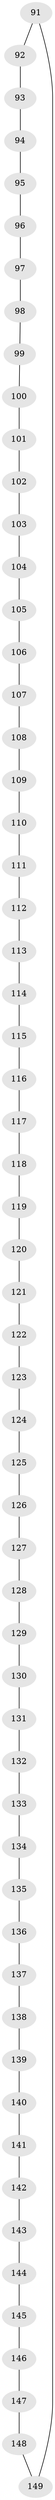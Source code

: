 // original degree distribution, {2: 1.0}
// Generated by graph-tools (version 1.1) at 2025/59/03/04/25 21:59:22]
// undirected, 59 vertices, 59 edges
graph export_dot {
graph [start="1"]
  node [color=gray90,style=filled];
  91 [super="+90"];
  92;
  93;
  94;
  95;
  96;
  97;
  98;
  99;
  100;
  101;
  102;
  103;
  104;
  105;
  106;
  107;
  108;
  109;
  110;
  111;
  112;
  113;
  114;
  115;
  116;
  117;
  118;
  119;
  120;
  121;
  122;
  123;
  124;
  125;
  126;
  127;
  128;
  129;
  130;
  131;
  132;
  133;
  134;
  135;
  136;
  137;
  138;
  139;
  140;
  141;
  142;
  143;
  144;
  145;
  146;
  147;
  148;
  149 [super="+5+6+13+14+21+22+29+30+37+38+45+46+53+54+61+62+69+70+77+78+85+86"];
  91 -- 92;
  91 -- 149;
  92 -- 93;
  93 -- 94;
  94 -- 95;
  95 -- 96;
  96 -- 97;
  97 -- 98;
  98 -- 99;
  99 -- 100;
  100 -- 101;
  101 -- 102;
  102 -- 103;
  103 -- 104;
  104 -- 105;
  105 -- 106;
  106 -- 107;
  107 -- 108;
  108 -- 109;
  109 -- 110;
  110 -- 111;
  111 -- 112;
  112 -- 113;
  113 -- 114;
  114 -- 115;
  115 -- 116;
  116 -- 117;
  117 -- 118;
  118 -- 119;
  119 -- 120;
  120 -- 121;
  121 -- 122;
  122 -- 123;
  123 -- 124;
  124 -- 125;
  125 -- 126;
  126 -- 127;
  127 -- 128;
  128 -- 129;
  129 -- 130;
  130 -- 131;
  131 -- 132;
  132 -- 133;
  133 -- 134;
  134 -- 135;
  135 -- 136;
  136 -- 137;
  137 -- 138;
  138 -- 139;
  139 -- 140;
  140 -- 141;
  141 -- 142;
  142 -- 143;
  143 -- 144;
  144 -- 145;
  145 -- 146;
  146 -- 147;
  147 -- 148;
  148 -- 149;
}
